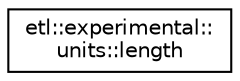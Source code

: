 digraph "Graphical Class Hierarchy"
{
  edge [fontname="Helvetica",fontsize="10",labelfontname="Helvetica",labelfontsize="10"];
  node [fontname="Helvetica",fontsize="10",shape=record];
  rankdir="LR";
  Node0 [label="etl::experimental::\lunits::length",height=0.2,width=0.4,color="black", fillcolor="white", style="filled",URL="$structetl_1_1experimental_1_1units_1_1length.html"];
}
